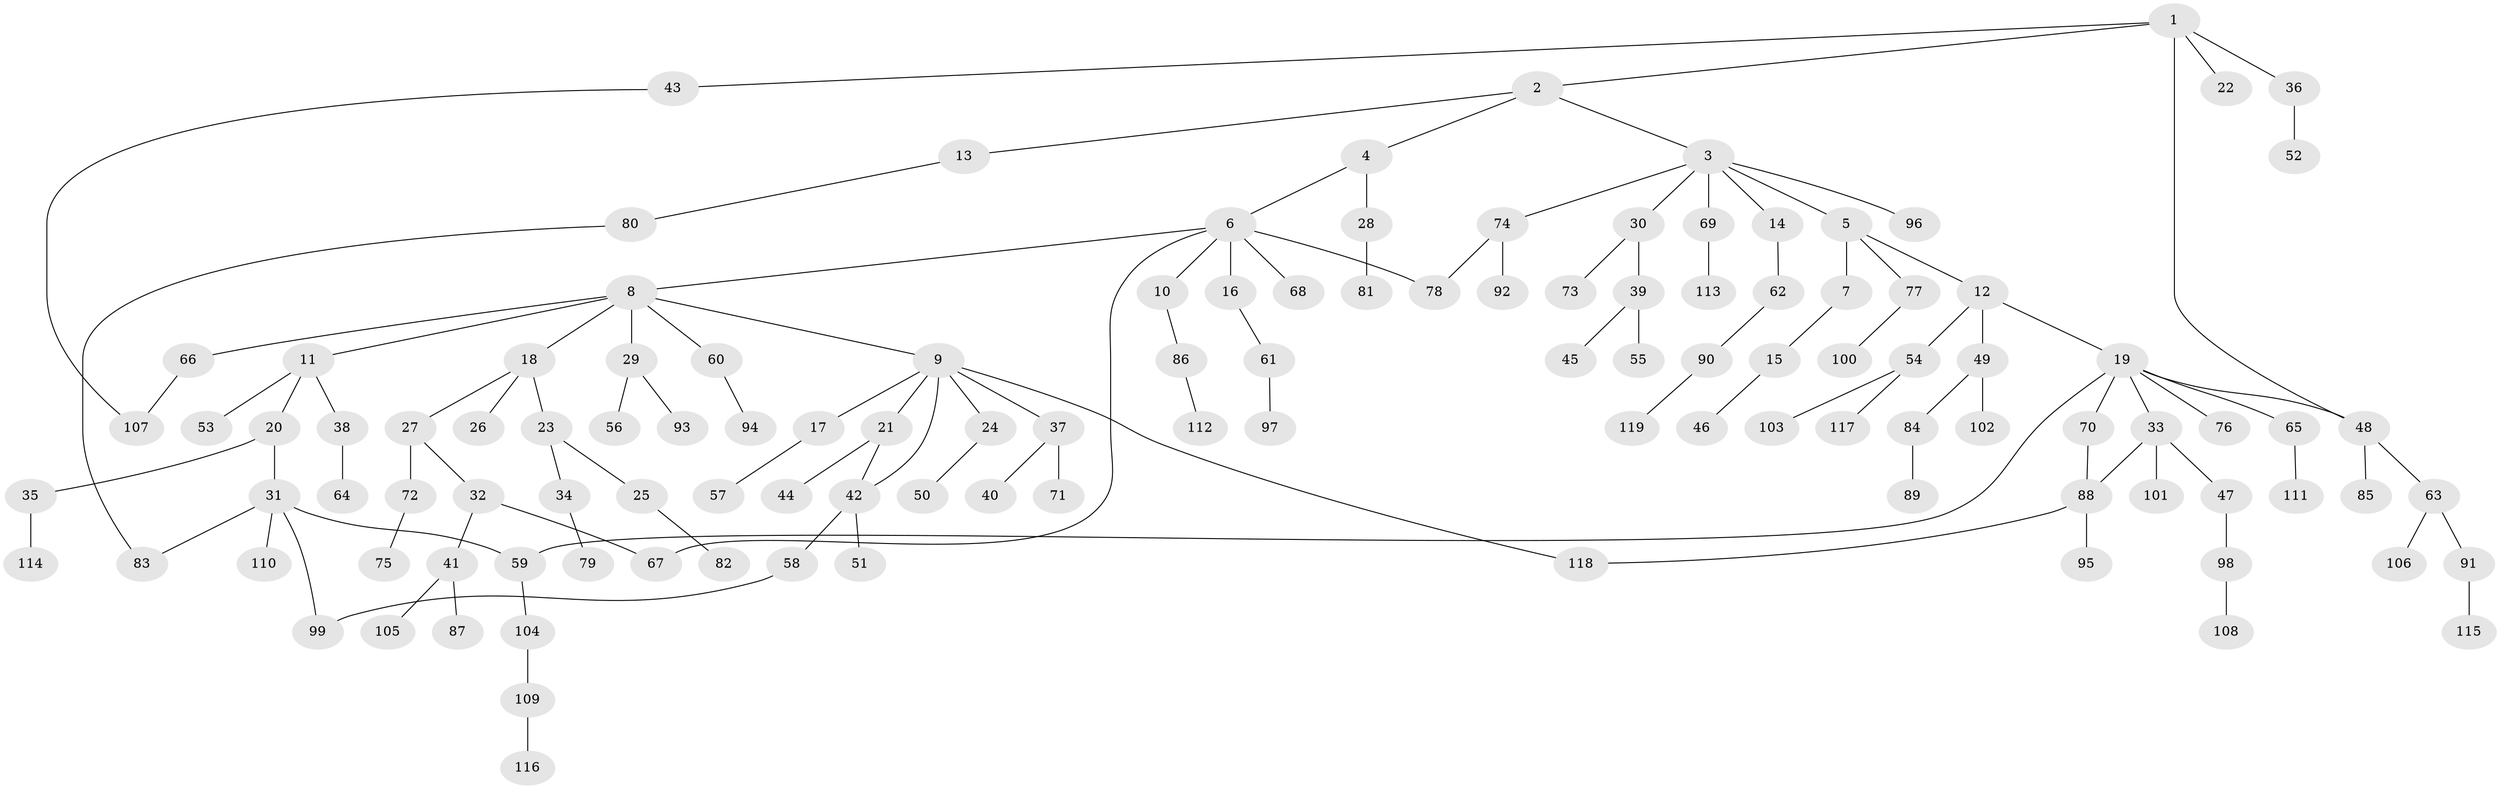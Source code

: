 // coarse degree distribution, {6: 0.05714285714285714, 1: 0.8, 9: 0.02857142857142857, 3: 0.02857142857142857, 13: 0.02857142857142857, 2: 0.02857142857142857, 5: 0.02857142857142857}
// Generated by graph-tools (version 1.1) at 2025/45/03/04/25 21:45:00]
// undirected, 119 vertices, 128 edges
graph export_dot {
graph [start="1"]
  node [color=gray90,style=filled];
  1;
  2;
  3;
  4;
  5;
  6;
  7;
  8;
  9;
  10;
  11;
  12;
  13;
  14;
  15;
  16;
  17;
  18;
  19;
  20;
  21;
  22;
  23;
  24;
  25;
  26;
  27;
  28;
  29;
  30;
  31;
  32;
  33;
  34;
  35;
  36;
  37;
  38;
  39;
  40;
  41;
  42;
  43;
  44;
  45;
  46;
  47;
  48;
  49;
  50;
  51;
  52;
  53;
  54;
  55;
  56;
  57;
  58;
  59;
  60;
  61;
  62;
  63;
  64;
  65;
  66;
  67;
  68;
  69;
  70;
  71;
  72;
  73;
  74;
  75;
  76;
  77;
  78;
  79;
  80;
  81;
  82;
  83;
  84;
  85;
  86;
  87;
  88;
  89;
  90;
  91;
  92;
  93;
  94;
  95;
  96;
  97;
  98;
  99;
  100;
  101;
  102;
  103;
  104;
  105;
  106;
  107;
  108;
  109;
  110;
  111;
  112;
  113;
  114;
  115;
  116;
  117;
  118;
  119;
  1 -- 2;
  1 -- 22;
  1 -- 36;
  1 -- 43;
  1 -- 48;
  2 -- 3;
  2 -- 4;
  2 -- 13;
  3 -- 5;
  3 -- 14;
  3 -- 30;
  3 -- 69;
  3 -- 74;
  3 -- 96;
  4 -- 6;
  4 -- 28;
  5 -- 7;
  5 -- 12;
  5 -- 77;
  6 -- 8;
  6 -- 10;
  6 -- 16;
  6 -- 67;
  6 -- 68;
  6 -- 78;
  7 -- 15;
  8 -- 9;
  8 -- 11;
  8 -- 18;
  8 -- 29;
  8 -- 60;
  8 -- 66;
  9 -- 17;
  9 -- 21;
  9 -- 24;
  9 -- 37;
  9 -- 118;
  9 -- 42;
  10 -- 86;
  11 -- 20;
  11 -- 38;
  11 -- 53;
  12 -- 19;
  12 -- 49;
  12 -- 54;
  13 -- 80;
  14 -- 62;
  15 -- 46;
  16 -- 61;
  17 -- 57;
  18 -- 23;
  18 -- 26;
  18 -- 27;
  19 -- 33;
  19 -- 65;
  19 -- 70;
  19 -- 76;
  19 -- 59;
  19 -- 48;
  20 -- 31;
  20 -- 35;
  21 -- 42;
  21 -- 44;
  23 -- 25;
  23 -- 34;
  24 -- 50;
  25 -- 82;
  27 -- 32;
  27 -- 72;
  28 -- 81;
  29 -- 56;
  29 -- 93;
  30 -- 39;
  30 -- 73;
  31 -- 59;
  31 -- 99;
  31 -- 110;
  31 -- 83;
  32 -- 41;
  32 -- 67;
  33 -- 47;
  33 -- 88;
  33 -- 101;
  34 -- 79;
  35 -- 114;
  36 -- 52;
  37 -- 40;
  37 -- 71;
  38 -- 64;
  39 -- 45;
  39 -- 55;
  41 -- 87;
  41 -- 105;
  42 -- 51;
  42 -- 58;
  43 -- 107;
  47 -- 98;
  48 -- 63;
  48 -- 85;
  49 -- 84;
  49 -- 102;
  54 -- 103;
  54 -- 117;
  58 -- 99;
  59 -- 104;
  60 -- 94;
  61 -- 97;
  62 -- 90;
  63 -- 91;
  63 -- 106;
  65 -- 111;
  66 -- 107;
  69 -- 113;
  70 -- 88;
  72 -- 75;
  74 -- 92;
  74 -- 78;
  77 -- 100;
  80 -- 83;
  84 -- 89;
  86 -- 112;
  88 -- 95;
  88 -- 118;
  90 -- 119;
  91 -- 115;
  98 -- 108;
  104 -- 109;
  109 -- 116;
}

